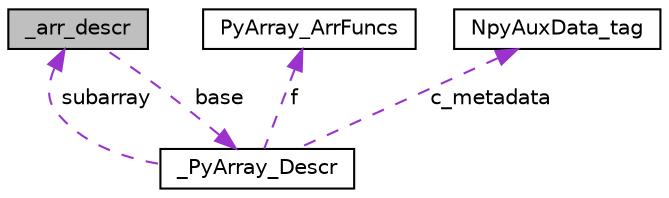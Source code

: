 digraph "_arr_descr"
{
 // LATEX_PDF_SIZE
  edge [fontname="Helvetica",fontsize="10",labelfontname="Helvetica",labelfontsize="10"];
  node [fontname="Helvetica",fontsize="10",shape=record];
  Node1 [label="_arr_descr",height=0.2,width=0.4,color="black", fillcolor="grey75", style="filled", fontcolor="black",tooltip=" "];
  Node2 -> Node1 [dir="back",color="darkorchid3",fontsize="10",style="dashed",label=" base" ,fontname="Helvetica"];
  Node2 [label="_PyArray_Descr",height=0.2,width=0.4,color="black", fillcolor="white", style="filled",URL="$struct__PyArray__Descr.html",tooltip=" "];
  Node3 -> Node2 [dir="back",color="darkorchid3",fontsize="10",style="dashed",label=" f" ,fontname="Helvetica"];
  Node3 [label="PyArray_ArrFuncs",height=0.2,width=0.4,color="black", fillcolor="white", style="filled",URL="$structPyArray__ArrFuncs.html",tooltip=" "];
  Node1 -> Node2 [dir="back",color="darkorchid3",fontsize="10",style="dashed",label=" subarray" ,fontname="Helvetica"];
  Node4 -> Node2 [dir="back",color="darkorchid3",fontsize="10",style="dashed",label=" c_metadata" ,fontname="Helvetica"];
  Node4 [label="NpyAuxData_tag",height=0.2,width=0.4,color="black", fillcolor="white", style="filled",URL="$structNpyAuxData__tag.html",tooltip=" "];
}

